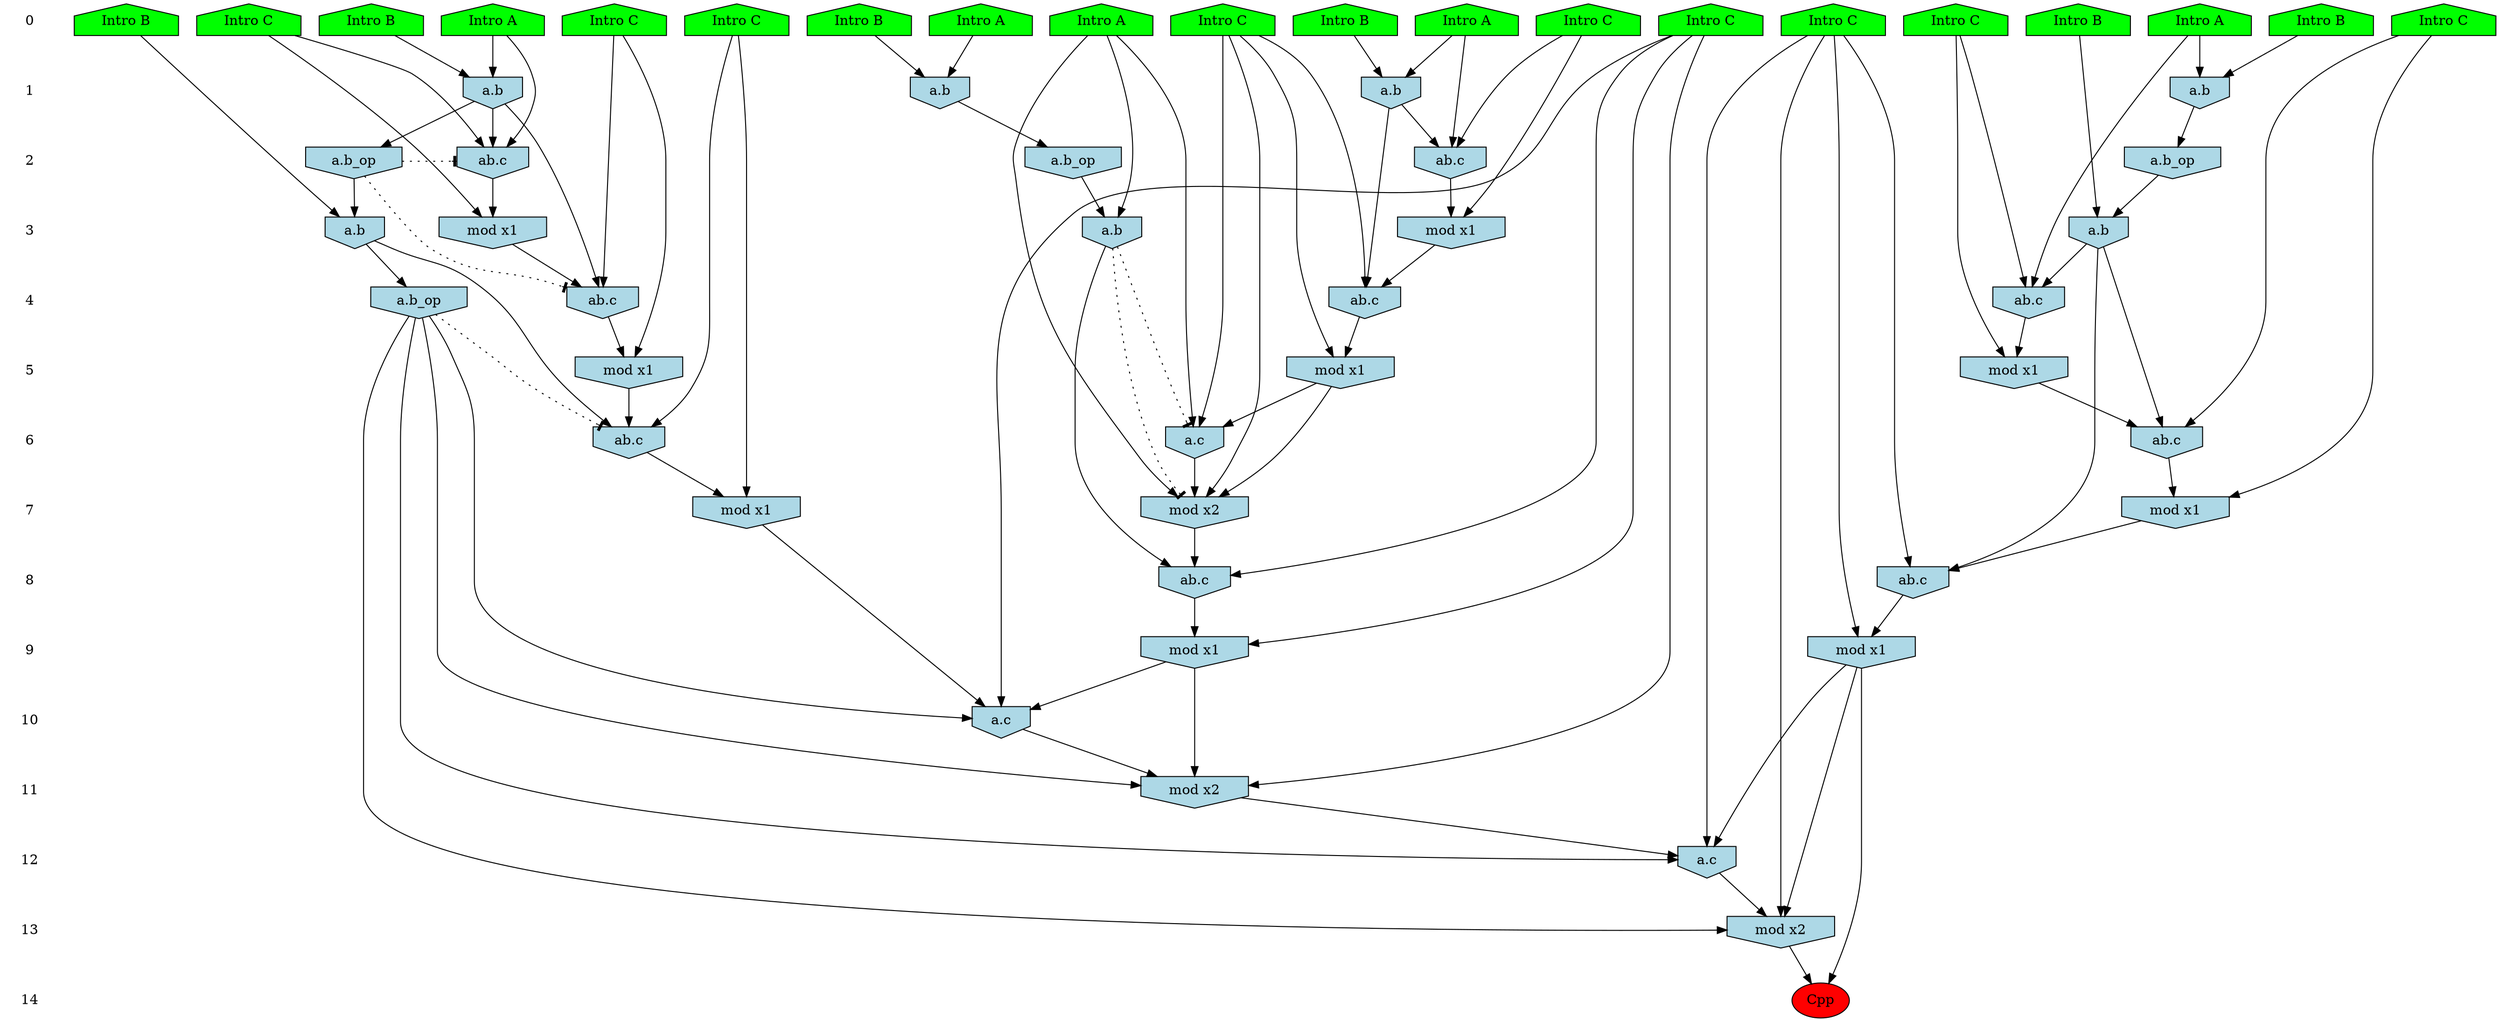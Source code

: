 /* Compression of 1 causal flows obtained in average at 2.073833E+01 t.u */
/* Compressed causal flows were: [3876] */
digraph G{
 ranksep=.5 ; 
{ rank = same ; "0" [shape=plaintext] ; node_1 [label ="Intro A", shape=house, style=filled, fillcolor=green] ;
node_2 [label ="Intro A", shape=house, style=filled, fillcolor=green] ;
node_3 [label ="Intro B", shape=house, style=filled, fillcolor=green] ;
node_4 [label ="Intro A", shape=house, style=filled, fillcolor=green] ;
node_5 [label ="Intro A", shape=house, style=filled, fillcolor=green] ;
node_6 [label ="Intro B", shape=house, style=filled, fillcolor=green] ;
node_7 [label ="Intro B", shape=house, style=filled, fillcolor=green] ;
node_8 [label ="Intro B", shape=house, style=filled, fillcolor=green] ;
node_9 [label ="Intro B", shape=house, style=filled, fillcolor=green] ;
node_10 [label ="Intro A", shape=house, style=filled, fillcolor=green] ;
node_11 [label ="Intro B", shape=house, style=filled, fillcolor=green] ;
node_12 [label ="Intro C", shape=house, style=filled, fillcolor=green] ;
node_13 [label ="Intro C", shape=house, style=filled, fillcolor=green] ;
node_14 [label ="Intro C", shape=house, style=filled, fillcolor=green] ;
node_15 [label ="Intro C", shape=house, style=filled, fillcolor=green] ;
node_16 [label ="Intro C", shape=house, style=filled, fillcolor=green] ;
node_17 [label ="Intro C", shape=house, style=filled, fillcolor=green] ;
node_18 [label ="Intro C", shape=house, style=filled, fillcolor=green] ;
node_19 [label ="Intro C", shape=house, style=filled, fillcolor=green] ;
node_20 [label ="Intro C", shape=house, style=filled, fillcolor=green] ;
}
{ rank = same ; "1" [shape=plaintext] ; node_21 [label="a.b", shape=invhouse, style=filled, fillcolor = lightblue] ;
node_22 [label="a.b", shape=invhouse, style=filled, fillcolor = lightblue] ;
node_23 [label="a.b", shape=invhouse, style=filled, fillcolor = lightblue] ;
node_25 [label="a.b", shape=invhouse, style=filled, fillcolor = lightblue] ;
}
{ rank = same ; "2" [shape=plaintext] ; node_24 [label="a.b_op", shape=invhouse, style=filled, fillcolor = lightblue] ;
node_26 [label="ab.c", shape=invhouse, style=filled, fillcolor = lightblue] ;
node_29 [label="ab.c", shape=invhouse, style=filled, fillcolor = lightblue] ;
node_32 [label="a.b_op", shape=invhouse, style=filled, fillcolor = lightblue] ;
node_35 [label="a.b_op", shape=invhouse, style=filled, fillcolor = lightblue] ;
}
{ rank = same ; "3" [shape=plaintext] ; node_27 [label="mod x1", shape=invhouse, style=filled, fillcolor = lightblue] ;
node_30 [label="mod x1", shape=invhouse, style=filled, fillcolor = lightblue] ;
node_34 [label="a.b", shape=invhouse, style=filled, fillcolor = lightblue] ;
node_39 [label="a.b", shape=invhouse, style=filled, fillcolor = lightblue] ;
node_45 [label="a.b", shape=invhouse, style=filled, fillcolor = lightblue] ;
}
{ rank = same ; "4" [shape=plaintext] ; node_28 [label="ab.c", shape=invhouse, style=filled, fillcolor = lightblue] ;
node_31 [label="ab.c", shape=invhouse, style=filled, fillcolor = lightblue] ;
node_38 [label="ab.c", shape=invhouse, style=filled, fillcolor = lightblue] ;
node_42 [label="a.b_op", shape=invhouse, style=filled, fillcolor = lightblue] ;
}
{ rank = same ; "5" [shape=plaintext] ; node_33 [label="mod x1", shape=invhouse, style=filled, fillcolor = lightblue] ;
node_36 [label="mod x1", shape=invhouse, style=filled, fillcolor = lightblue] ;
node_41 [label="mod x1", shape=invhouse, style=filled, fillcolor = lightblue] ;
}
{ rank = same ; "6" [shape=plaintext] ; node_37 [label="a.c", shape=invhouse, style=filled, fillcolor = lightblue] ;
node_40 [label="ab.c", shape=invhouse, style=filled, fillcolor = lightblue] ;
node_43 [label="ab.c", shape=invhouse, style=filled, fillcolor = lightblue] ;
}
{ rank = same ; "7" [shape=plaintext] ; node_44 [label="mod x2", shape=invhouse, style=filled, fillcolor = lightblue] ;
node_47 [label="mod x1", shape=invhouse, style=filled, fillcolor = lightblue] ;
node_48 [label="mod x1", shape=invhouse, style=filled, fillcolor = lightblue] ;
}
{ rank = same ; "8" [shape=plaintext] ; node_46 [label="ab.c", shape=invhouse, style=filled, fillcolor = lightblue] ;
node_49 [label="ab.c", shape=invhouse, style=filled, fillcolor = lightblue] ;
}
{ rank = same ; "9" [shape=plaintext] ; node_50 [label="mod x1", shape=invhouse, style=filled, fillcolor = lightblue] ;
node_51 [label="mod x1", shape=invhouse, style=filled, fillcolor = lightblue] ;
}
{ rank = same ; "10" [shape=plaintext] ; node_52 [label="a.c", shape=invhouse, style=filled, fillcolor = lightblue] ;
}
{ rank = same ; "11" [shape=plaintext] ; node_53 [label="mod x2", shape=invhouse, style=filled, fillcolor = lightblue] ;
}
{ rank = same ; "12" [shape=plaintext] ; node_54 [label="a.c", shape=invhouse, style=filled, fillcolor = lightblue] ;
}
{ rank = same ; "13" [shape=plaintext] ; node_55 [label="mod x2", shape=invhouse, style=filled, fillcolor = lightblue] ;
}
{ rank = same ; "14" [shape=plaintext] ; node_56 [label ="Cpp", style=filled, fillcolor=red] ;
}
"0" -> "1" [style="invis"]; 
"1" -> "2" [style="invis"]; 
"2" -> "3" [style="invis"]; 
"3" -> "4" [style="invis"]; 
"4" -> "5" [style="invis"]; 
"5" -> "6" [style="invis"]; 
"6" -> "7" [style="invis"]; 
"7" -> "8" [style="invis"]; 
"8" -> "9" [style="invis"]; 
"9" -> "10" [style="invis"]; 
"10" -> "11" [style="invis"]; 
"11" -> "12" [style="invis"]; 
"12" -> "13" [style="invis"]; 
"13" -> "14" [style="invis"]; 
node_2 -> node_21
node_7 -> node_21
node_3 -> node_22
node_5 -> node_22
node_4 -> node_23
node_11 -> node_23
node_23 -> node_24
node_1 -> node_25
node_8 -> node_25
node_2 -> node_26
node_13 -> node_26
node_21 -> node_26
node_13 -> node_27
node_26 -> node_27
node_15 -> node_28
node_21 -> node_28
node_27 -> node_28
node_1 -> node_29
node_16 -> node_29
node_25 -> node_29
node_16 -> node_30
node_29 -> node_30
node_14 -> node_31
node_25 -> node_31
node_30 -> node_31
node_25 -> node_32
node_15 -> node_33
node_28 -> node_33
node_6 -> node_34
node_24 -> node_34
node_22 -> node_35
node_14 -> node_36
node_31 -> node_36
node_10 -> node_37
node_15 -> node_37
node_33 -> node_37
node_4 -> node_38
node_12 -> node_38
node_34 -> node_38
node_9 -> node_39
node_32 -> node_39
node_19 -> node_40
node_36 -> node_40
node_39 -> node_40
node_12 -> node_41
node_38 -> node_41
node_39 -> node_42
node_18 -> node_43
node_34 -> node_43
node_41 -> node_43
node_10 -> node_44
node_15 -> node_44
node_33 -> node_44
node_37 -> node_44
node_10 -> node_45
node_35 -> node_45
node_20 -> node_46
node_44 -> node_46
node_45 -> node_46
node_19 -> node_47
node_40 -> node_47
node_18 -> node_48
node_43 -> node_48
node_17 -> node_49
node_34 -> node_49
node_48 -> node_49
node_20 -> node_50
node_46 -> node_50
node_17 -> node_51
node_49 -> node_51
node_20 -> node_52
node_42 -> node_52
node_47 -> node_52
node_50 -> node_52
node_20 -> node_53
node_42 -> node_53
node_50 -> node_53
node_52 -> node_53
node_17 -> node_54
node_42 -> node_54
node_51 -> node_54
node_53 -> node_54
node_17 -> node_55
node_42 -> node_55
node_51 -> node_55
node_54 -> node_55
node_51 -> node_56
node_55 -> node_56
node_32 -> node_31 [style=dotted, arrowhead = tee] 
node_32 -> node_29 [style=dotted, arrowhead = tee] 
node_42 -> node_40 [style=dotted, arrowhead = tee] 
node_45 -> node_44 [style=dotted, arrowhead = tee] 
node_45 -> node_37 [style=dotted, arrowhead = tee] 
}
/*
 Dot generation time: 0.000216
*/